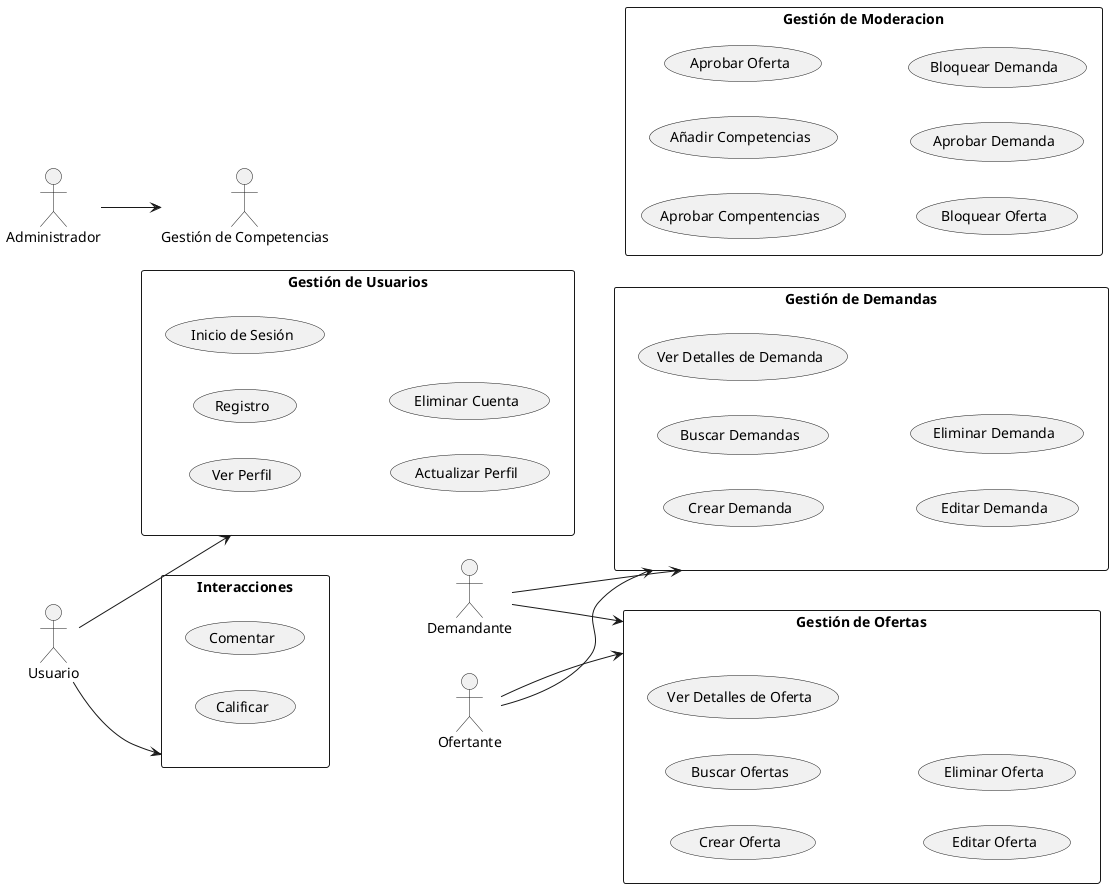 @startuml
left to right direction
skinparam packageStyle rectangle

actor "Usuario" as Usuario
actor "Ofertante" as Ofertante
actor "Demandante" as Demandante
actor "Administrador" as Administrador

rectangle "Gestión de Usuarios" {
    usecase "Registro"
    usecase "Inicio de Sesión"
    usecase "Ver Perfil"
    usecase "Actualizar Perfil"
    usecase "Eliminar Cuenta"
}

rectangle "Gestión de Ofertas" {
    usecase "Crear Oferta"
    usecase "Buscar Ofertas"
    usecase "Ver Detalles de Oferta"
    usecase "Editar Oferta"
    usecase "Eliminar Oferta"
}

rectangle "Gestión de Demandas" {
    usecase "Crear Demanda"
    usecase "Buscar Demandas"
    usecase "Ver Detalles de Demanda"
    usecase "Editar Demanda"
    usecase "Eliminar Demanda"
}

rectangle "Gestión de Moderacion" {
    usecase "Aprobar Compentencias"
    usecase "Añadir Competencias"
    usecase "Aprobar Oferta"
    usecase "Bloquear Oferta"
    usecase "Aprobar Demanda"
    usecase "Bloquear Demanda"
}

rectangle "Interacciones" {
    usecase "Comentar"
    usecase "Calificar"
}


Usuario --> "Gestión de Usuarios"
Ofertante --> "Gestión de Ofertas"
Demandante --> "Gestión de Demandas"
Demandante --> "Gestión de Ofertas"
Ofertante --> "Gestión de Demandas"
Administrador --> "Gestión de Competencias"
Usuario --> "Interacciones"
@enduml
